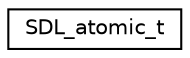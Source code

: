 digraph "Graphical Class Hierarchy"
{
  edge [fontname="Helvetica",fontsize="10",labelfontname="Helvetica",labelfontsize="10"];
  node [fontname="Helvetica",fontsize="10",shape=record];
  rankdir="LR";
  Node1 [label="SDL_atomic_t",height=0.2,width=0.4,color="black", fillcolor="white", style="filled",URL="$struct_s_d_l__atomic__t.html",tooltip="A type representing an atomic integer value. It is a struct so people don&#39;t accidentally use numeric ..."];
}
